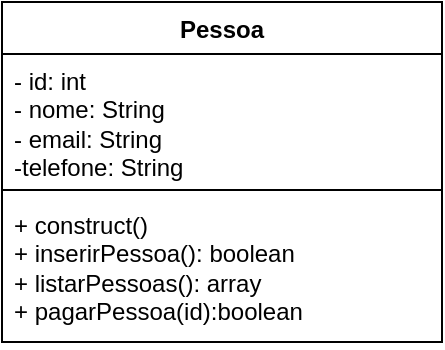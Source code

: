 <mxfile version="24.9.3">
  <diagram name="Página-1" id="PyB2mbzl062xrD07HoE3">
    <mxGraphModel dx="1434" dy="780" grid="1" gridSize="10" guides="1" tooltips="1" connect="1" arrows="1" fold="1" page="1" pageScale="1" pageWidth="827" pageHeight="1169" math="0" shadow="0">
      <root>
        <mxCell id="0" />
        <mxCell id="1" parent="0" />
        <mxCell id="LTjn64rfkUV4j4KXZfKO-1" value="Pessoa" style="swimlane;fontStyle=1;align=center;verticalAlign=top;childLayout=stackLayout;horizontal=1;startSize=26;horizontalStack=0;resizeParent=1;resizeParentMax=0;resizeLast=0;collapsible=1;marginBottom=0;whiteSpace=wrap;html=1;" vertex="1" parent="1">
          <mxGeometry x="270" y="360" width="220" height="170" as="geometry" />
        </mxCell>
        <mxCell id="LTjn64rfkUV4j4KXZfKO-2" value="- id: int&amp;nbsp;&lt;div&gt;- nome: String&lt;/div&gt;&lt;div&gt;- email: String&lt;/div&gt;&lt;div&gt;-telefone: String&lt;/div&gt;" style="text;strokeColor=none;fillColor=none;align=left;verticalAlign=top;spacingLeft=4;spacingRight=4;overflow=hidden;rotatable=0;points=[[0,0.5],[1,0.5]];portConstraint=eastwest;whiteSpace=wrap;html=1;" vertex="1" parent="LTjn64rfkUV4j4KXZfKO-1">
          <mxGeometry y="26" width="220" height="64" as="geometry" />
        </mxCell>
        <mxCell id="LTjn64rfkUV4j4KXZfKO-3" value="" style="line;strokeWidth=1;fillColor=none;align=left;verticalAlign=middle;spacingTop=-1;spacingLeft=3;spacingRight=3;rotatable=0;labelPosition=right;points=[];portConstraint=eastwest;strokeColor=inherit;" vertex="1" parent="LTjn64rfkUV4j4KXZfKO-1">
          <mxGeometry y="90" width="220" height="8" as="geometry" />
        </mxCell>
        <mxCell id="LTjn64rfkUV4j4KXZfKO-4" value="+ construct()&lt;div&gt;+ inserirPessoa(): boolean&lt;/div&gt;&lt;div&gt;+ listarPessoas(): array&lt;/div&gt;&lt;div&gt;+ pagarPessoa(id):boolean&lt;/div&gt;" style="text;strokeColor=none;fillColor=none;align=left;verticalAlign=top;spacingLeft=4;spacingRight=4;overflow=hidden;rotatable=0;points=[[0,0.5],[1,0.5]];portConstraint=eastwest;whiteSpace=wrap;html=1;" vertex="1" parent="LTjn64rfkUV4j4KXZfKO-1">
          <mxGeometry y="98" width="220" height="72" as="geometry" />
        </mxCell>
      </root>
    </mxGraphModel>
  </diagram>
</mxfile>
